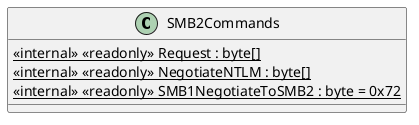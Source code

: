 @startuml
class SMB2Commands {
    <<internal>> {static} <<readonly>> Request : byte[]
    <<internal>> {static} <<readonly>> NegotiateNTLM : byte[]
    <<internal>> {static} <<readonly>> SMB1NegotiateToSMB2 : byte = 0x72
}
@enduml
